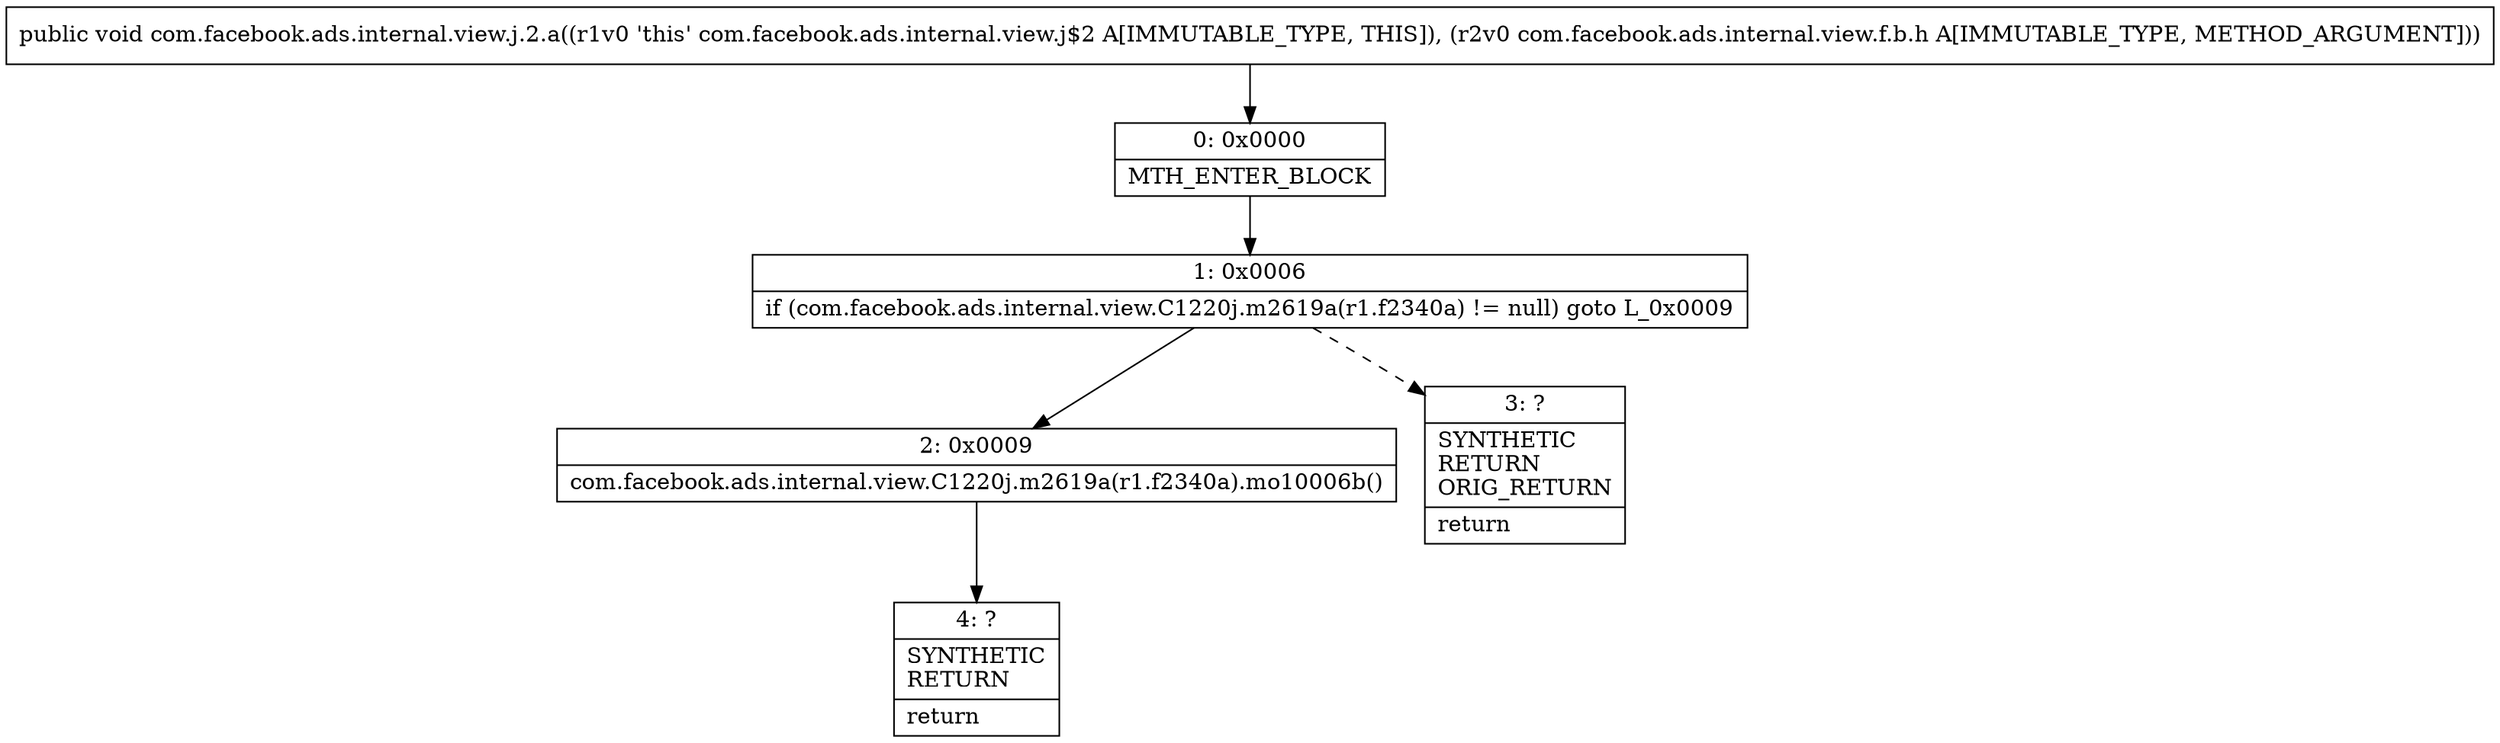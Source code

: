 digraph "CFG forcom.facebook.ads.internal.view.j.2.a(Lcom\/facebook\/ads\/internal\/view\/f\/b\/h;)V" {
Node_0 [shape=record,label="{0\:\ 0x0000|MTH_ENTER_BLOCK\l}"];
Node_1 [shape=record,label="{1\:\ 0x0006|if (com.facebook.ads.internal.view.C1220j.m2619a(r1.f2340a) != null) goto L_0x0009\l}"];
Node_2 [shape=record,label="{2\:\ 0x0009|com.facebook.ads.internal.view.C1220j.m2619a(r1.f2340a).mo10006b()\l}"];
Node_3 [shape=record,label="{3\:\ ?|SYNTHETIC\lRETURN\lORIG_RETURN\l|return\l}"];
Node_4 [shape=record,label="{4\:\ ?|SYNTHETIC\lRETURN\l|return\l}"];
MethodNode[shape=record,label="{public void com.facebook.ads.internal.view.j.2.a((r1v0 'this' com.facebook.ads.internal.view.j$2 A[IMMUTABLE_TYPE, THIS]), (r2v0 com.facebook.ads.internal.view.f.b.h A[IMMUTABLE_TYPE, METHOD_ARGUMENT])) }"];
MethodNode -> Node_0;
Node_0 -> Node_1;
Node_1 -> Node_2;
Node_1 -> Node_3[style=dashed];
Node_2 -> Node_4;
}

